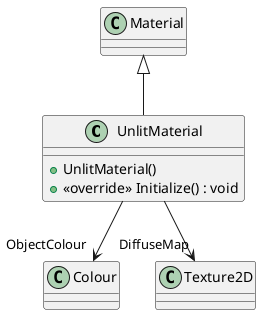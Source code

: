 @startuml
class UnlitMaterial {
    + UnlitMaterial()
    + <<override>> Initialize() : void
}
Material <|-- UnlitMaterial
UnlitMaterial --> "ObjectColour" Colour
UnlitMaterial --> "DiffuseMap" Texture2D
@enduml
